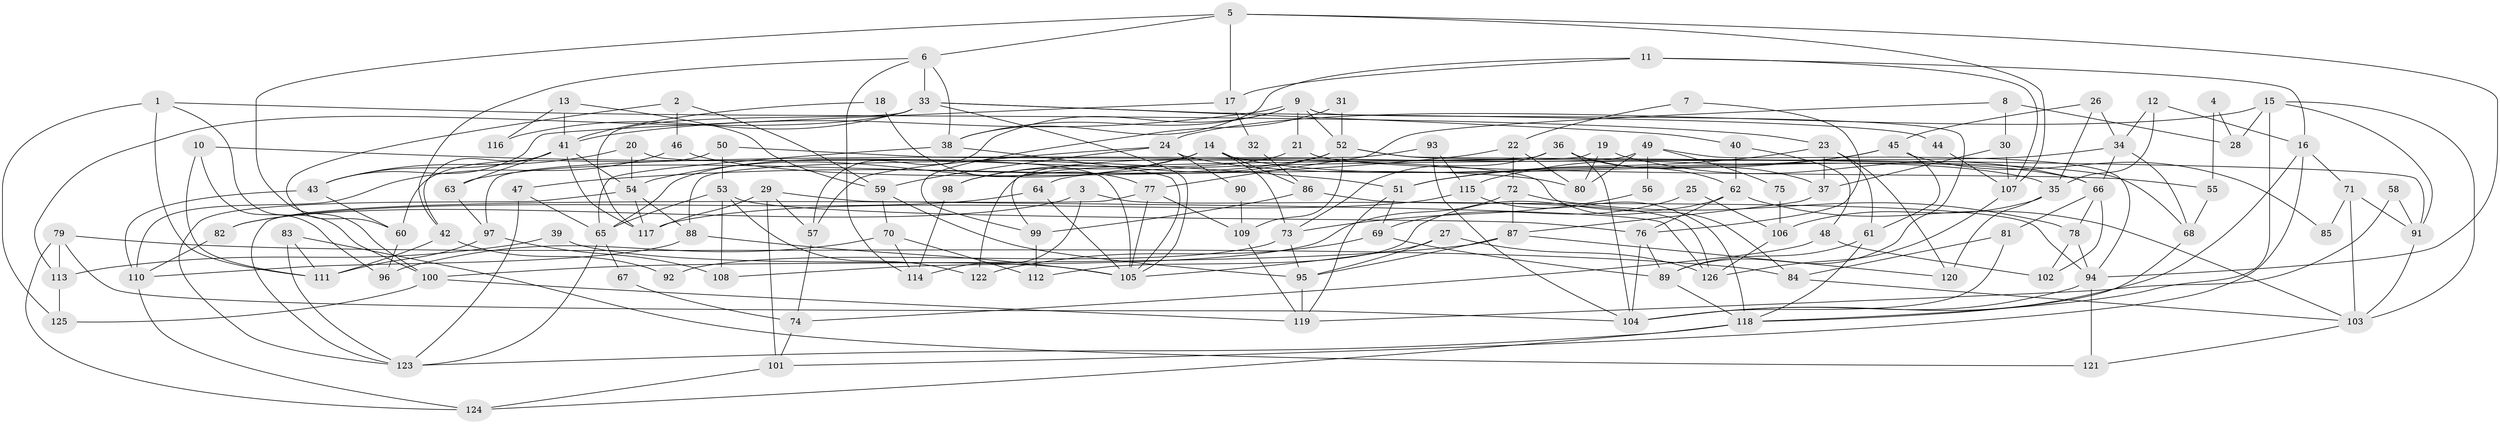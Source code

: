 // Generated by graph-tools (version 1.1) at 2025/02/03/09/25 03:02:06]
// undirected, 126 vertices, 252 edges
graph export_dot {
graph [start="1"]
  node [color=gray90,style=filled];
  1;
  2;
  3;
  4;
  5;
  6;
  7;
  8;
  9;
  10;
  11;
  12;
  13;
  14;
  15;
  16;
  17;
  18;
  19;
  20;
  21;
  22;
  23;
  24;
  25;
  26;
  27;
  28;
  29;
  30;
  31;
  32;
  33;
  34;
  35;
  36;
  37;
  38;
  39;
  40;
  41;
  42;
  43;
  44;
  45;
  46;
  47;
  48;
  49;
  50;
  51;
  52;
  53;
  54;
  55;
  56;
  57;
  58;
  59;
  60;
  61;
  62;
  63;
  64;
  65;
  66;
  67;
  68;
  69;
  70;
  71;
  72;
  73;
  74;
  75;
  76;
  77;
  78;
  79;
  80;
  81;
  82;
  83;
  84;
  85;
  86;
  87;
  88;
  89;
  90;
  91;
  92;
  93;
  94;
  95;
  96;
  97;
  98;
  99;
  100;
  101;
  102;
  103;
  104;
  105;
  106;
  107;
  108;
  109;
  110;
  111;
  112;
  113;
  114;
  115;
  116;
  117;
  118;
  119;
  120;
  121;
  122;
  123;
  124;
  125;
  126;
  1 -- 125;
  1 -- 111;
  1 -- 23;
  1 -- 100;
  2 -- 59;
  2 -- 60;
  2 -- 46;
  3 -- 82;
  3 -- 126;
  3 -- 114;
  4 -- 28;
  4 -- 55;
  5 -- 100;
  5 -- 107;
  5 -- 6;
  5 -- 17;
  5 -- 94;
  6 -- 114;
  6 -- 33;
  6 -- 38;
  6 -- 42;
  7 -- 76;
  7 -- 22;
  8 -- 30;
  8 -- 77;
  8 -- 28;
  9 -- 38;
  9 -- 57;
  9 -- 21;
  9 -- 41;
  9 -- 52;
  9 -- 89;
  10 -- 51;
  10 -- 111;
  10 -- 96;
  11 -- 17;
  11 -- 38;
  11 -- 16;
  11 -- 107;
  12 -- 34;
  12 -- 16;
  12 -- 35;
  13 -- 41;
  13 -- 59;
  13 -- 116;
  14 -- 86;
  14 -- 54;
  14 -- 66;
  14 -- 73;
  14 -- 98;
  15 -- 103;
  15 -- 91;
  15 -- 24;
  15 -- 28;
  15 -- 118;
  16 -- 104;
  16 -- 71;
  16 -- 101;
  17 -- 43;
  17 -- 32;
  18 -- 77;
  18 -- 41;
  19 -- 80;
  19 -- 66;
  19 -- 99;
  20 -- 105;
  20 -- 54;
  20 -- 43;
  21 -- 65;
  21 -- 55;
  22 -- 47;
  22 -- 72;
  22 -- 80;
  23 -- 37;
  23 -- 51;
  23 -- 61;
  23 -- 120;
  24 -- 59;
  24 -- 35;
  24 -- 57;
  24 -- 90;
  25 -- 69;
  25 -- 106;
  26 -- 45;
  26 -- 35;
  26 -- 34;
  27 -- 105;
  27 -- 95;
  27 -- 126;
  29 -- 117;
  29 -- 101;
  29 -- 57;
  29 -- 126;
  30 -- 37;
  30 -- 107;
  31 -- 52;
  31 -- 99;
  32 -- 86;
  33 -- 117;
  33 -- 40;
  33 -- 44;
  33 -- 105;
  33 -- 113;
  33 -- 116;
  34 -- 66;
  34 -- 64;
  34 -- 68;
  35 -- 106;
  35 -- 120;
  36 -- 62;
  36 -- 88;
  36 -- 37;
  36 -- 73;
  36 -- 104;
  37 -- 87;
  38 -- 105;
  38 -- 65;
  39 -- 105;
  39 -- 113;
  40 -- 62;
  40 -- 48;
  41 -- 43;
  41 -- 42;
  41 -- 54;
  41 -- 63;
  41 -- 117;
  42 -- 92;
  42 -- 111;
  43 -- 110;
  43 -- 60;
  44 -- 107;
  45 -- 61;
  45 -- 115;
  45 -- 51;
  45 -- 85;
  46 -- 110;
  46 -- 80;
  47 -- 123;
  47 -- 65;
  48 -- 74;
  48 -- 102;
  49 -- 122;
  49 -- 80;
  49 -- 56;
  49 -- 75;
  49 -- 94;
  50 -- 84;
  50 -- 53;
  50 -- 60;
  51 -- 69;
  51 -- 119;
  52 -- 68;
  52 -- 63;
  52 -- 91;
  52 -- 98;
  52 -- 109;
  53 -- 108;
  53 -- 76;
  53 -- 65;
  53 -- 122;
  54 -- 123;
  54 -- 88;
  54 -- 117;
  55 -- 68;
  56 -- 73;
  57 -- 74;
  58 -- 91;
  58 -- 119;
  59 -- 70;
  59 -- 95;
  60 -- 96;
  61 -- 89;
  61 -- 118;
  62 -- 103;
  62 -- 76;
  62 -- 112;
  63 -- 97;
  64 -- 105;
  64 -- 82;
  65 -- 67;
  65 -- 123;
  66 -- 78;
  66 -- 81;
  66 -- 102;
  67 -- 74;
  68 -- 118;
  69 -- 89;
  69 -- 122;
  70 -- 96;
  70 -- 114;
  70 -- 112;
  71 -- 91;
  71 -- 85;
  71 -- 103;
  72 -- 87;
  72 -- 78;
  72 -- 108;
  73 -- 92;
  73 -- 95;
  74 -- 101;
  75 -- 106;
  76 -- 89;
  76 -- 104;
  77 -- 109;
  77 -- 123;
  77 -- 105;
  78 -- 102;
  78 -- 94;
  79 -- 104;
  79 -- 84;
  79 -- 113;
  79 -- 124;
  81 -- 104;
  81 -- 84;
  82 -- 110;
  83 -- 123;
  83 -- 111;
  83 -- 121;
  84 -- 103;
  86 -- 94;
  86 -- 99;
  87 -- 120;
  87 -- 100;
  87 -- 95;
  88 -- 105;
  88 -- 110;
  89 -- 118;
  90 -- 109;
  91 -- 103;
  93 -- 115;
  93 -- 104;
  93 -- 97;
  94 -- 104;
  94 -- 121;
  95 -- 119;
  97 -- 108;
  97 -- 111;
  98 -- 114;
  99 -- 112;
  100 -- 119;
  100 -- 125;
  101 -- 124;
  103 -- 121;
  106 -- 126;
  107 -- 126;
  109 -- 119;
  110 -- 124;
  113 -- 125;
  115 -- 118;
  115 -- 117;
  118 -- 123;
  118 -- 124;
}

